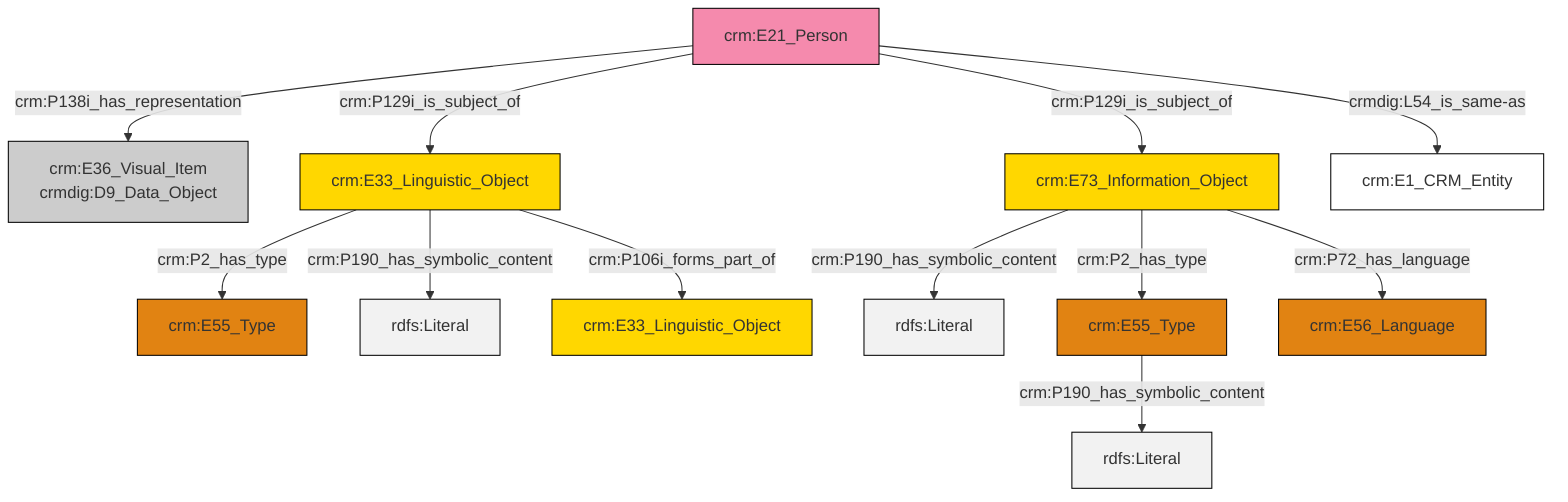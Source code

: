 graph TD
classDef Literal fill:#f2f2f2,stroke:#000000;
classDef CRM_Entity fill:#FFFFFF,stroke:#000000;
classDef Temporal_Entity fill:#00C9E6, stroke:#000000;
classDef Type fill:#E18312, stroke:#000000;
classDef Time-Span fill:#2C9C91, stroke:#000000;
classDef Appellation fill:#FFEB7F, stroke:#000000;
classDef Place fill:#008836, stroke:#000000;
classDef Persistent_Item fill:#B266B2, stroke:#000000;
classDef Conceptual_Object fill:#FFD700, stroke:#000000;
classDef Physical_Thing fill:#D2B48C, stroke:#000000;
classDef Actor fill:#f58aad, stroke:#000000;
classDef PC_Classes fill:#4ce600, stroke:#000000;
classDef Multi fill:#cccccc,stroke:#000000;

2["crm:E33_Linguistic_Object"]:::Conceptual_Object -->|crm:P2_has_type| 3["crm:E55_Type"]:::Type
4["crm:E73_Information_Object"]:::Conceptual_Object -->|crm:P190_has_symbolic_content| 5[rdfs:Literal]:::Literal
6["crm:E21_Person"]:::Actor -->|crm:P138i_has_representation| 7["crm:E36_Visual_Item<br>crmdig:D9_Data_Object"]:::Multi
6["crm:E21_Person"]:::Actor -->|crm:P129i_is_subject_of| 2["crm:E33_Linguistic_Object"]:::Conceptual_Object
6["crm:E21_Person"]:::Actor -->|crm:P129i_is_subject_of| 4["crm:E73_Information_Object"]:::Conceptual_Object
4["crm:E73_Information_Object"]:::Conceptual_Object -->|crm:P2_has_type| 13["crm:E55_Type"]:::Type
13["crm:E55_Type"]:::Type -->|crm:P190_has_symbolic_content| 20[rdfs:Literal]:::Literal
4["crm:E73_Information_Object"]:::Conceptual_Object -->|crm:P72_has_language| 0["crm:E56_Language"]:::Type
2["crm:E33_Linguistic_Object"]:::Conceptual_Object -->|crm:P190_has_symbolic_content| 21[rdfs:Literal]:::Literal
6["crm:E21_Person"]:::Actor -->|crmdig:L54_is_same-as| 8["crm:E1_CRM_Entity"]:::CRM_Entity
2["crm:E33_Linguistic_Object"]:::Conceptual_Object -->|crm:P106i_forms_part_of| 15["crm:E33_Linguistic_Object"]:::Conceptual_Object